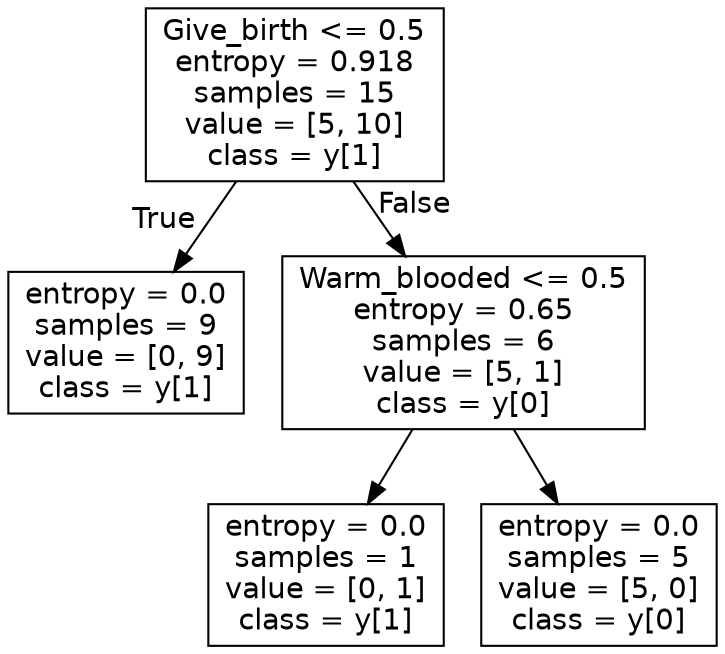 digraph Tree {
node [shape=box, fontname="helvetica"] ;
edge [fontname="helvetica"] ;
0 [label="Give_birth <= 0.5\nentropy = 0.918\nsamples = 15\nvalue = [5, 10]\nclass = y[1]"] ;
1 [label="entropy = 0.0\nsamples = 9\nvalue = [0, 9]\nclass = y[1]"] ;
0 -> 1 [labeldistance=2.5, labelangle=45, headlabel="True"] ;
2 [label="Warm_blooded <= 0.5\nentropy = 0.65\nsamples = 6\nvalue = [5, 1]\nclass = y[0]"] ;
0 -> 2 [labeldistance=2.5, labelangle=-45, headlabel="False"] ;
3 [label="entropy = 0.0\nsamples = 1\nvalue = [0, 1]\nclass = y[1]"] ;
2 -> 3 ;
4 [label="entropy = 0.0\nsamples = 5\nvalue = [5, 0]\nclass = y[0]"] ;
2 -> 4 ;
}